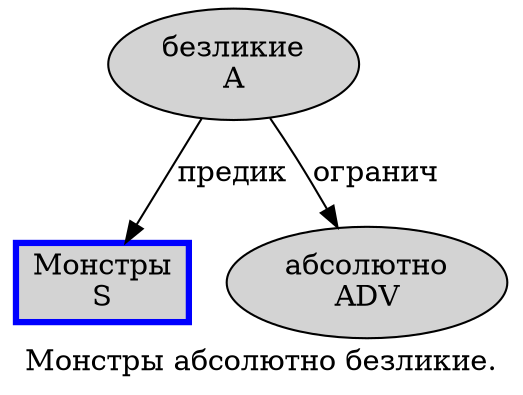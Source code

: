 digraph SENTENCE_4818 {
	graph [label="Монстры абсолютно безликие."]
	node [style=filled]
		0 [label="Монстры
S" color=blue fillcolor=lightgray penwidth=3 shape=box]
		1 [label="абсолютно
ADV" color="" fillcolor=lightgray penwidth=1 shape=ellipse]
		2 [label="безликие
A" color="" fillcolor=lightgray penwidth=1 shape=ellipse]
			2 -> 0 [label="предик"]
			2 -> 1 [label="огранич"]
}